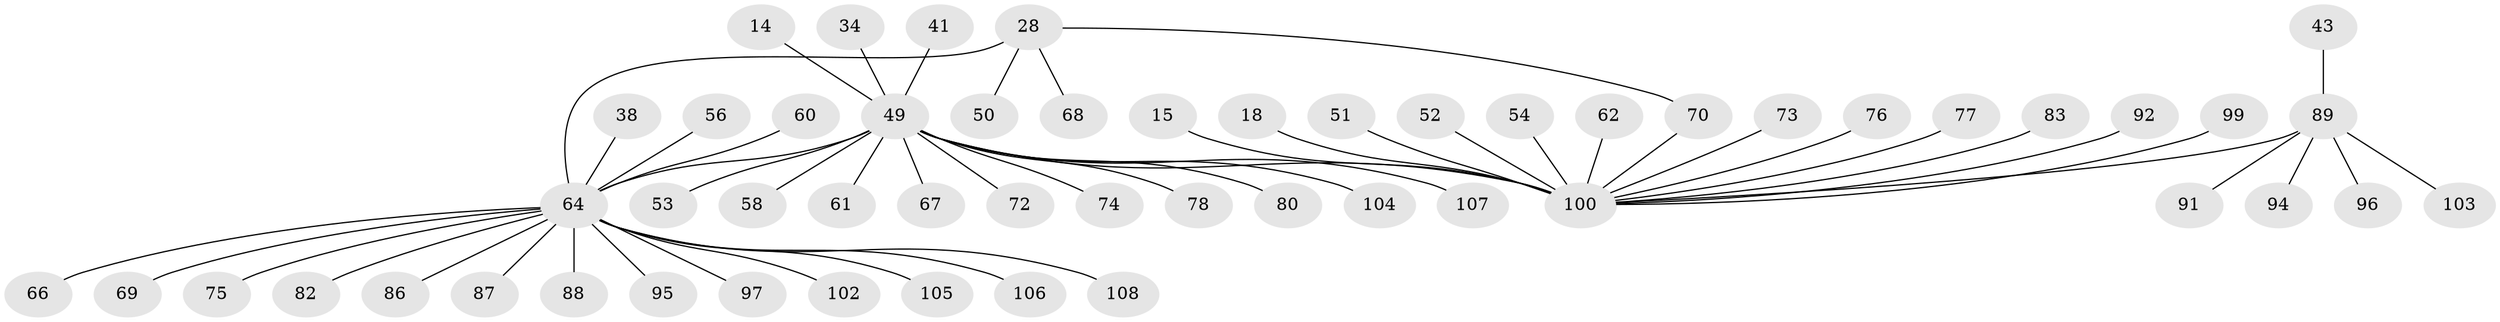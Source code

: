 // original degree distribution, {20: 0.009259259259259259, 11: 0.009259259259259259, 8: 0.009259259259259259, 5: 0.009259259259259259, 2: 0.19444444444444445, 7: 0.009259259259259259, 3: 0.14814814814814814, 26: 0.009259259259259259, 4: 0.037037037037037035, 1: 0.5648148148148148}
// Generated by graph-tools (version 1.1) at 2025/48/03/09/25 04:48:39]
// undirected, 54 vertices, 54 edges
graph export_dot {
graph [start="1"]
  node [color=gray90,style=filled];
  14;
  15;
  18;
  28 [super="+13"];
  34 [super="+5"];
  38;
  41;
  43;
  49 [super="+17"];
  50;
  51;
  52;
  53;
  54;
  56;
  58;
  60;
  61;
  62;
  64 [super="+11+26"];
  66;
  67 [super="+23+29+36"];
  68;
  69 [super="+63"];
  70;
  72;
  73;
  74;
  75 [super="+42"];
  76;
  77;
  78 [super="+55"];
  80 [super="+33"];
  82;
  83;
  86;
  87;
  88 [super="+37"];
  89 [super="+85"];
  91;
  92;
  94;
  95;
  96;
  97;
  99;
  100 [super="+46+93+90"];
  102 [super="+44"];
  103;
  104 [super="+10"];
  105 [super="+81+98"];
  106 [super="+101"];
  107;
  108;
  14 -- 49;
  15 -- 100;
  18 -- 100;
  28 -- 70;
  28 -- 50;
  28 -- 68;
  28 -- 64 [weight=2];
  34 -- 49;
  38 -- 64;
  41 -- 49;
  43 -- 89;
  49 -- 74;
  49 -- 72;
  49 -- 100 [weight=6];
  49 -- 107;
  49 -- 53;
  49 -- 58;
  49 -- 61;
  49 -- 67;
  49 -- 104;
  49 -- 80;
  49 -- 78;
  49 -- 64 [weight=3];
  51 -- 100;
  52 -- 100;
  54 -- 100;
  56 -- 64;
  60 -- 64;
  62 -- 100;
  64 -- 66;
  64 -- 69;
  64 -- 75;
  64 -- 82;
  64 -- 86;
  64 -- 87;
  64 -- 88;
  64 -- 95;
  64 -- 97;
  64 -- 102;
  64 -- 105;
  64 -- 106;
  64 -- 108;
  70 -- 100;
  73 -- 100;
  76 -- 100;
  77 -- 100;
  83 -- 100;
  89 -- 96;
  89 -- 103;
  89 -- 91;
  89 -- 94;
  89 -- 100 [weight=3];
  92 -- 100;
  99 -- 100;
}
